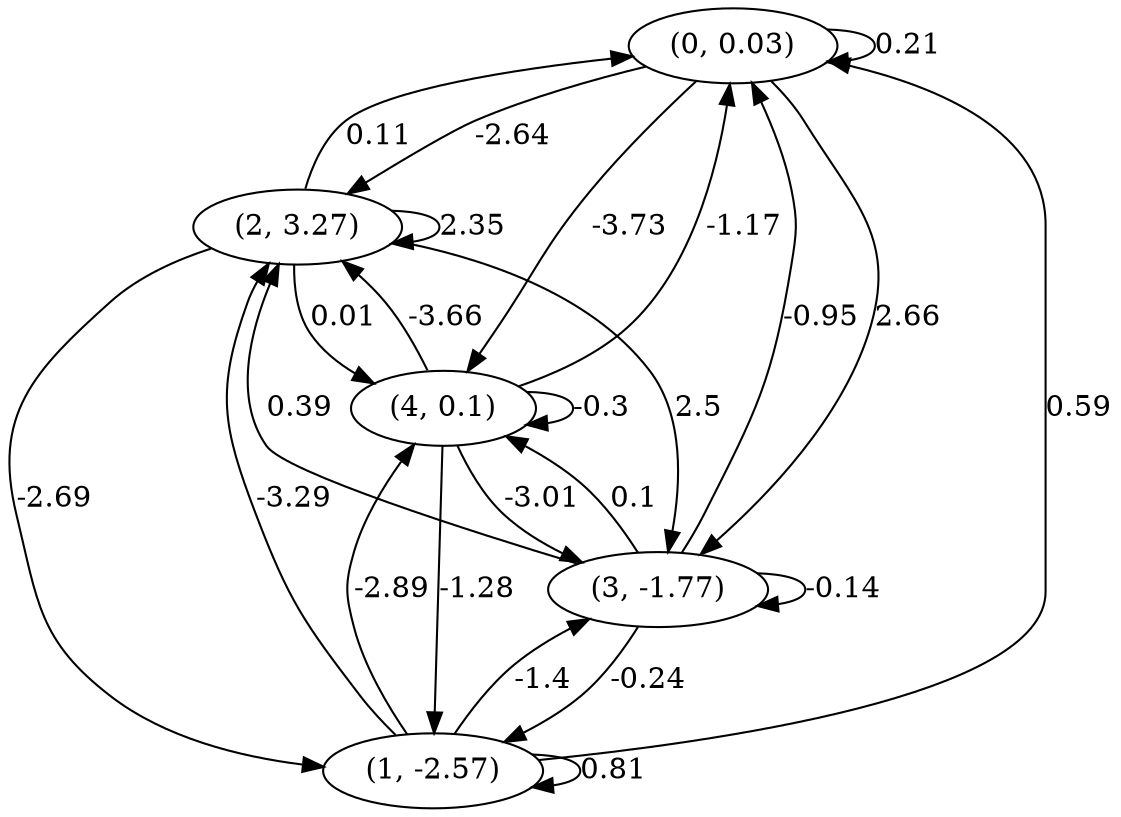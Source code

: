 digraph {
    0 [ label = "(0, 0.03)" ]
    1 [ label = "(1, -2.57)" ]
    2 [ label = "(2, 3.27)" ]
    3 [ label = "(3, -1.77)" ]
    4 [ label = "(4, 0.1)" ]
    0 -> 0 [ label = "0.21" ]
    1 -> 1 [ label = "0.81" ]
    2 -> 2 [ label = "2.35" ]
    3 -> 3 [ label = "-0.14" ]
    4 -> 4 [ label = "-0.3" ]
    1 -> 0 [ label = "0.59" ]
    2 -> 0 [ label = "0.11" ]
    3 -> 0 [ label = "-0.95" ]
    4 -> 0 [ label = "-1.17" ]
    2 -> 1 [ label = "-2.69" ]
    3 -> 1 [ label = "-0.24" ]
    4 -> 1 [ label = "-1.28" ]
    0 -> 2 [ label = "-2.64" ]
    1 -> 2 [ label = "-3.29" ]
    3 -> 2 [ label = "0.39" ]
    4 -> 2 [ label = "-3.66" ]
    0 -> 3 [ label = "2.66" ]
    1 -> 3 [ label = "-1.4" ]
    2 -> 3 [ label = "2.5" ]
    4 -> 3 [ label = "-3.01" ]
    0 -> 4 [ label = "-3.73" ]
    1 -> 4 [ label = "-2.89" ]
    2 -> 4 [ label = "0.01" ]
    3 -> 4 [ label = "0.1" ]
}

